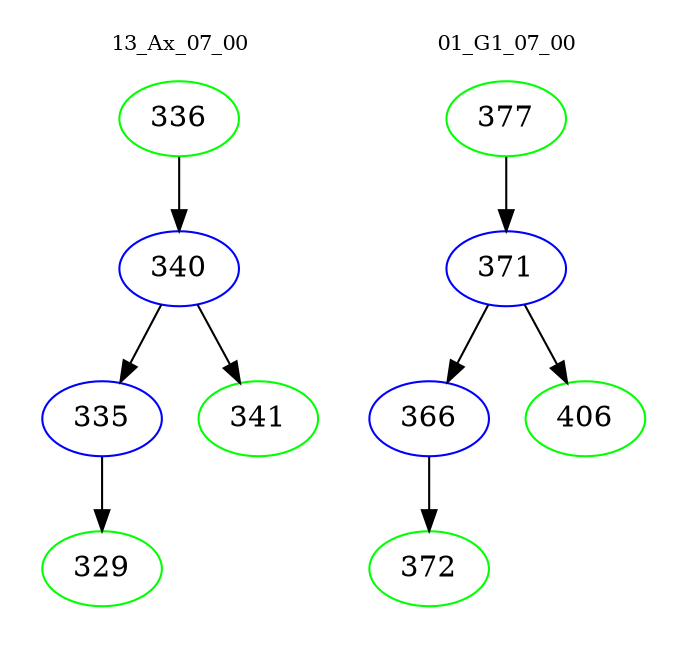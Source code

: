 digraph{
subgraph cluster_0 {
color = white
label = "13_Ax_07_00";
fontsize=10;
T0_336 [label="336", color="green"]
T0_336 -> T0_340 [color="black"]
T0_340 [label="340", color="blue"]
T0_340 -> T0_335 [color="black"]
T0_335 [label="335", color="blue"]
T0_335 -> T0_329 [color="black"]
T0_329 [label="329", color="green"]
T0_340 -> T0_341 [color="black"]
T0_341 [label="341", color="green"]
}
subgraph cluster_1 {
color = white
label = "01_G1_07_00";
fontsize=10;
T1_377 [label="377", color="green"]
T1_377 -> T1_371 [color="black"]
T1_371 [label="371", color="blue"]
T1_371 -> T1_366 [color="black"]
T1_366 [label="366", color="blue"]
T1_366 -> T1_372 [color="black"]
T1_372 [label="372", color="green"]
T1_371 -> T1_406 [color="black"]
T1_406 [label="406", color="green"]
}
}

